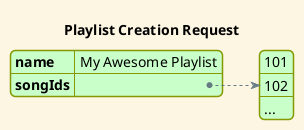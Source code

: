@startjson
title Playlist Creation Request
!theme sunlust

{
  "name": "My Awesome Playlist",
  "songIds": [101, 102, "..."]
}
@endjson
